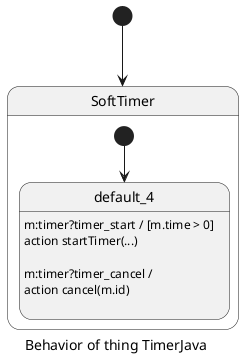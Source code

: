 @startuml
skinparam defaultTextAlignment left
caption Behavior of thing TimerJava
[*] --> SoftTimer
state SoftTimer{
state default_4{
	default_4 : m:timer?timer_start / [m.time > 0]\naction startTimer(...)\n
	default_4 : m:timer?timer_cancel / \naction cancel(m.id)\n
}
[*] --> default_4
}
@enduml
